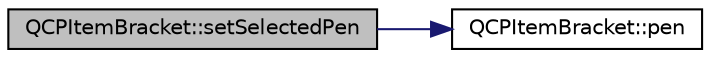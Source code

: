 digraph "QCPItemBracket::setSelectedPen"
{
 // LATEX_PDF_SIZE
  edge [fontname="Helvetica",fontsize="10",labelfontname="Helvetica",labelfontsize="10"];
  node [fontname="Helvetica",fontsize="10",shape=record];
  rankdir="LR";
  Node1 [label="QCPItemBracket::setSelectedPen",height=0.2,width=0.4,color="black", fillcolor="grey75", style="filled", fontcolor="black",tooltip=" "];
  Node1 -> Node2 [color="midnightblue",fontsize="10",style="solid",fontname="Helvetica"];
  Node2 [label="QCPItemBracket::pen",height=0.2,width=0.4,color="black", fillcolor="white", style="filled",URL="$classQCPItemBracket.html#a6013b3f83aab7bc82b485ee5447ecb1b",tooltip=" "];
}
